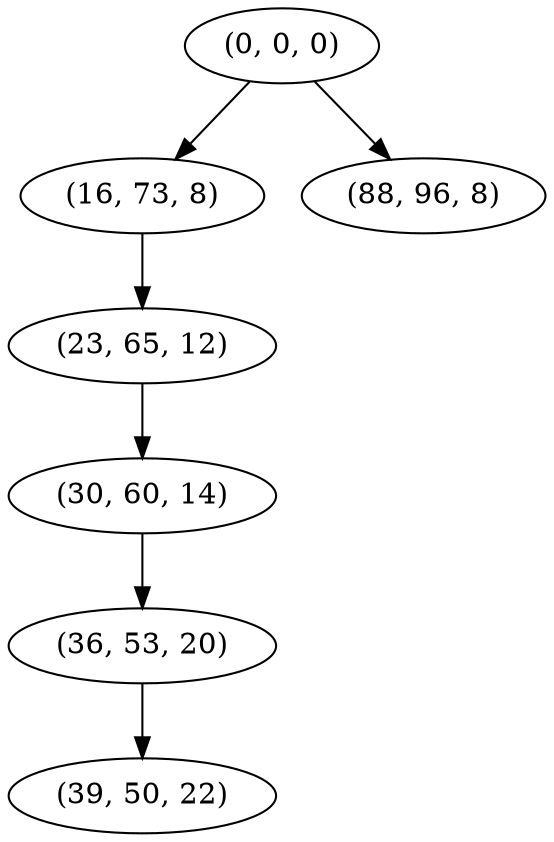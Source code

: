 digraph tree {
    "(0, 0, 0)";
    "(16, 73, 8)";
    "(23, 65, 12)";
    "(30, 60, 14)";
    "(36, 53, 20)";
    "(39, 50, 22)";
    "(88, 96, 8)";
    "(0, 0, 0)" -> "(16, 73, 8)";
    "(0, 0, 0)" -> "(88, 96, 8)";
    "(16, 73, 8)" -> "(23, 65, 12)";
    "(23, 65, 12)" -> "(30, 60, 14)";
    "(30, 60, 14)" -> "(36, 53, 20)";
    "(36, 53, 20)" -> "(39, 50, 22)";
}
